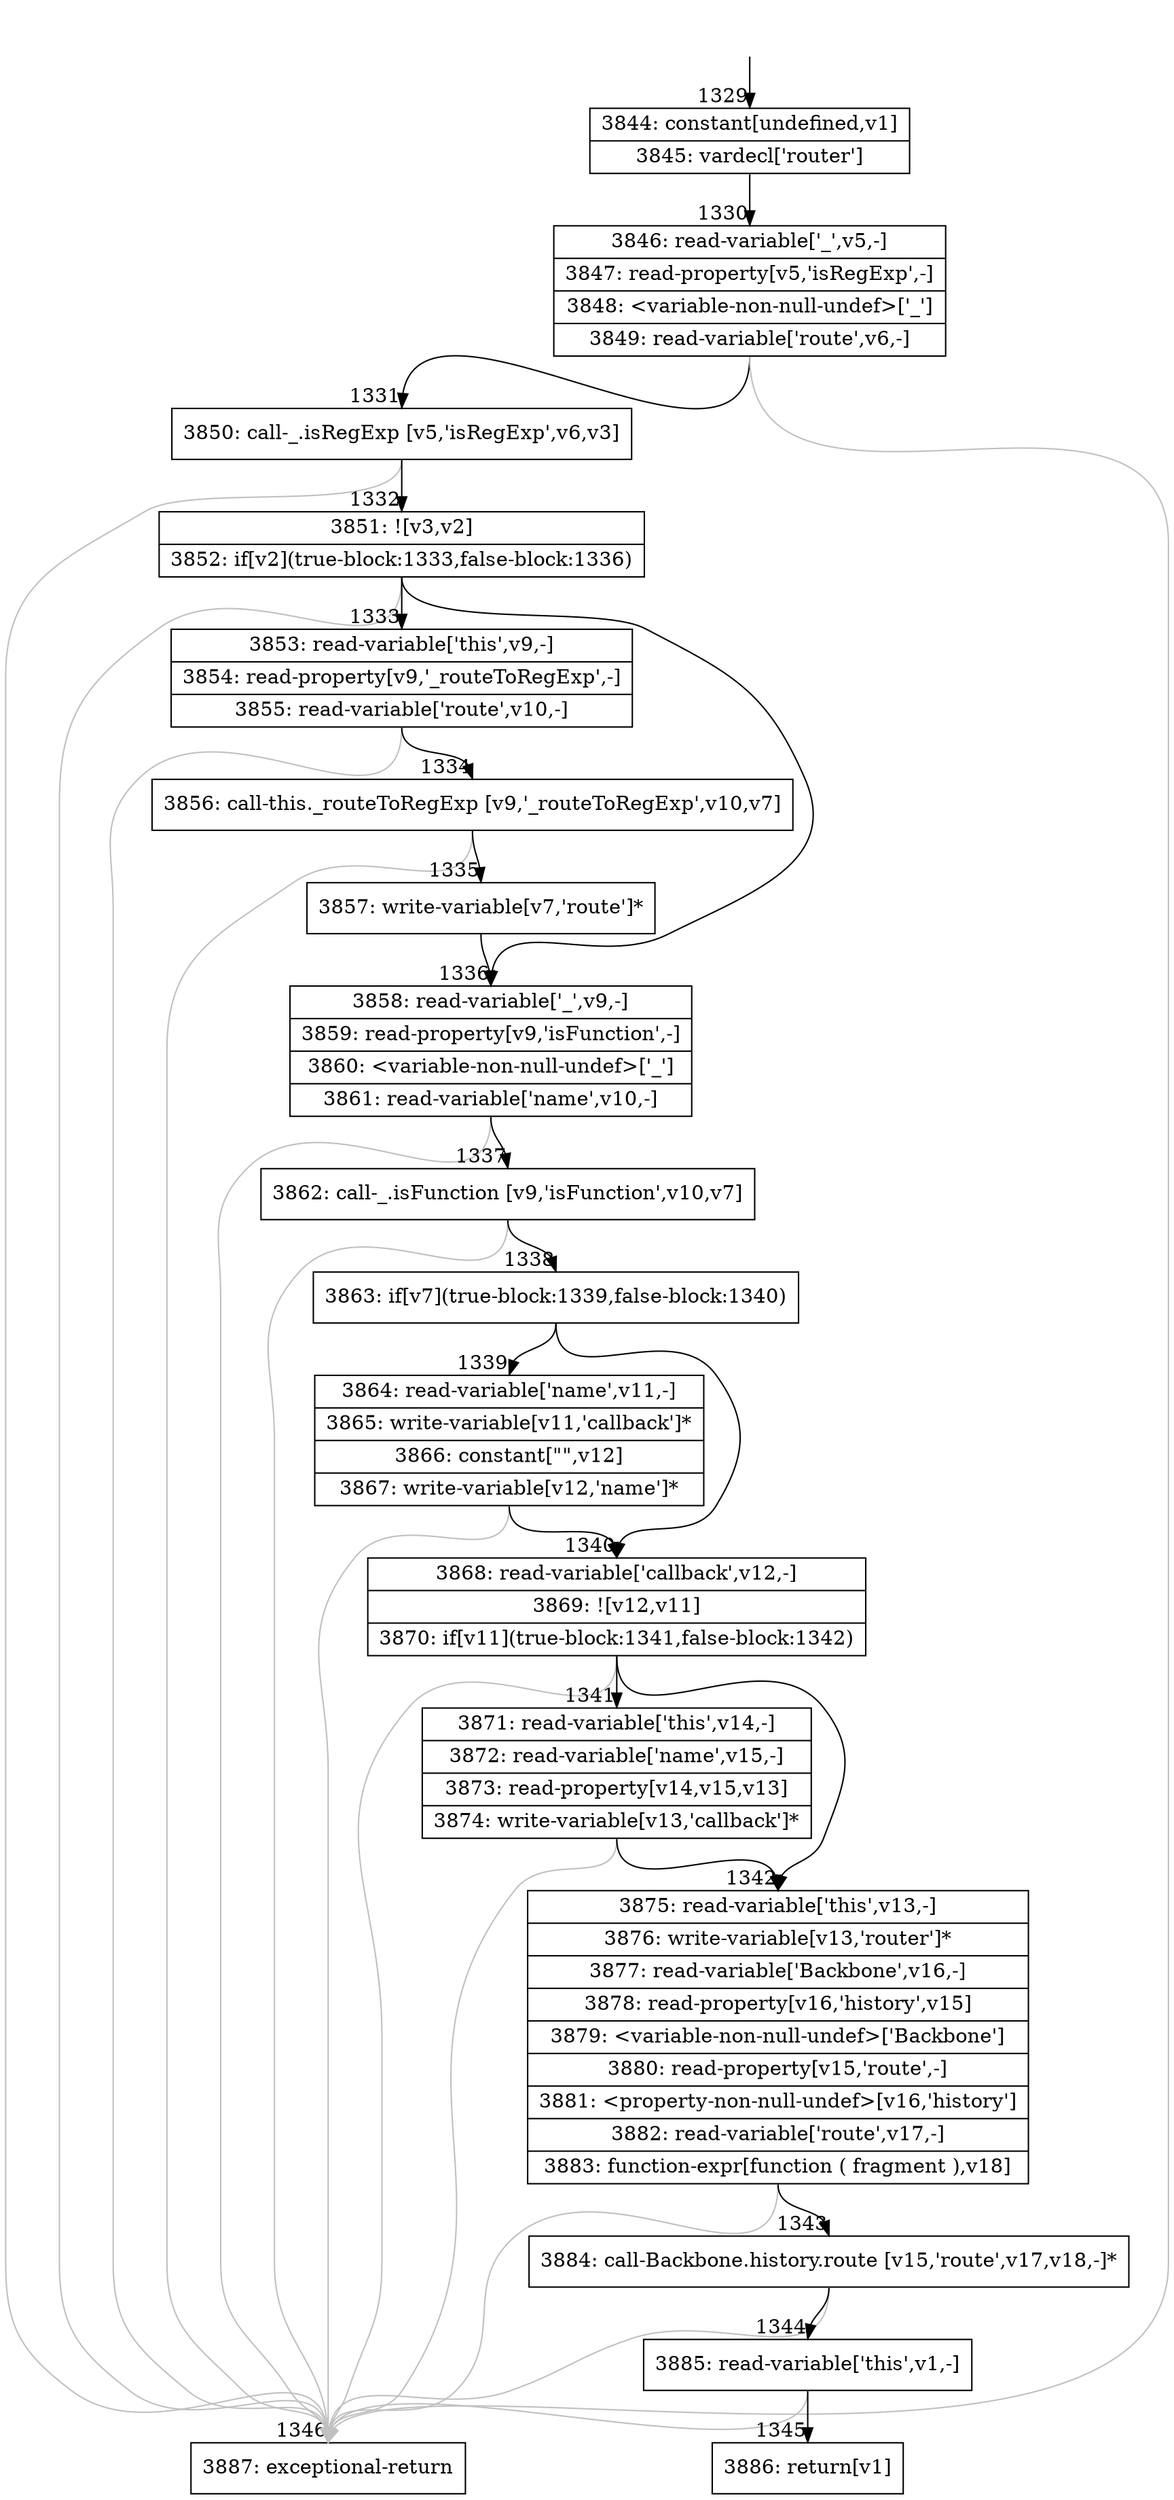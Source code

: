 digraph {
rankdir="TD"
BB_entry96[shape=none,label=""];
BB_entry96 -> BB1329 [tailport=s, headport=n, headlabel="    1329"]
BB1329 [shape=record label="{3844: constant[undefined,v1]|3845: vardecl['router']}" ] 
BB1329 -> BB1330 [tailport=s, headport=n, headlabel="      1330"]
BB1330 [shape=record label="{3846: read-variable['_',v5,-]|3847: read-property[v5,'isRegExp',-]|3848: \<variable-non-null-undef\>['_']|3849: read-variable['route',v6,-]}" ] 
BB1330 -> BB1331 [tailport=s, headport=n, headlabel="      1331"]
BB1330 -> BB1346 [tailport=s, headport=n, color=gray, headlabel="      1346"]
BB1331 [shape=record label="{3850: call-_.isRegExp [v5,'isRegExp',v6,v3]}" ] 
BB1331 -> BB1332 [tailport=s, headport=n, headlabel="      1332"]
BB1331 -> BB1346 [tailport=s, headport=n, color=gray]
BB1332 [shape=record label="{3851: ![v3,v2]|3852: if[v2](true-block:1333,false-block:1336)}" ] 
BB1332 -> BB1333 [tailport=s, headport=n, headlabel="      1333"]
BB1332 -> BB1336 [tailport=s, headport=n, headlabel="      1336"]
BB1332 -> BB1346 [tailport=s, headport=n, color=gray]
BB1333 [shape=record label="{3853: read-variable['this',v9,-]|3854: read-property[v9,'_routeToRegExp',-]|3855: read-variable['route',v10,-]}" ] 
BB1333 -> BB1334 [tailport=s, headport=n, headlabel="      1334"]
BB1333 -> BB1346 [tailport=s, headport=n, color=gray]
BB1334 [shape=record label="{3856: call-this._routeToRegExp [v9,'_routeToRegExp',v10,v7]}" ] 
BB1334 -> BB1335 [tailport=s, headport=n, headlabel="      1335"]
BB1334 -> BB1346 [tailport=s, headport=n, color=gray]
BB1335 [shape=record label="{3857: write-variable[v7,'route']*}" ] 
BB1335 -> BB1336 [tailport=s, headport=n]
BB1336 [shape=record label="{3858: read-variable['_',v9,-]|3859: read-property[v9,'isFunction',-]|3860: \<variable-non-null-undef\>['_']|3861: read-variable['name',v10,-]}" ] 
BB1336 -> BB1337 [tailport=s, headport=n, headlabel="      1337"]
BB1336 -> BB1346 [tailport=s, headport=n, color=gray]
BB1337 [shape=record label="{3862: call-_.isFunction [v9,'isFunction',v10,v7]}" ] 
BB1337 -> BB1338 [tailport=s, headport=n, headlabel="      1338"]
BB1337 -> BB1346 [tailport=s, headport=n, color=gray]
BB1338 [shape=record label="{3863: if[v7](true-block:1339,false-block:1340)}" ] 
BB1338 -> BB1339 [tailport=s, headport=n, headlabel="      1339"]
BB1338 -> BB1340 [tailport=s, headport=n, headlabel="      1340"]
BB1339 [shape=record label="{3864: read-variable['name',v11,-]|3865: write-variable[v11,'callback']*|3866: constant[\"\",v12]|3867: write-variable[v12,'name']*}" ] 
BB1339 -> BB1340 [tailport=s, headport=n]
BB1339 -> BB1346 [tailport=s, headport=n, color=gray]
BB1340 [shape=record label="{3868: read-variable['callback',v12,-]|3869: ![v12,v11]|3870: if[v11](true-block:1341,false-block:1342)}" ] 
BB1340 -> BB1341 [tailport=s, headport=n, headlabel="      1341"]
BB1340 -> BB1342 [tailport=s, headport=n, headlabel="      1342"]
BB1340 -> BB1346 [tailport=s, headport=n, color=gray]
BB1341 [shape=record label="{3871: read-variable['this',v14,-]|3872: read-variable['name',v15,-]|3873: read-property[v14,v15,v13]|3874: write-variable[v13,'callback']*}" ] 
BB1341 -> BB1342 [tailport=s, headport=n]
BB1341 -> BB1346 [tailport=s, headport=n, color=gray]
BB1342 [shape=record label="{3875: read-variable['this',v13,-]|3876: write-variable[v13,'router']*|3877: read-variable['Backbone',v16,-]|3878: read-property[v16,'history',v15]|3879: \<variable-non-null-undef\>['Backbone']|3880: read-property[v15,'route',-]|3881: \<property-non-null-undef\>[v16,'history']|3882: read-variable['route',v17,-]|3883: function-expr[function ( fragment ),v18]}" ] 
BB1342 -> BB1343 [tailport=s, headport=n, headlabel="      1343"]
BB1342 -> BB1346 [tailport=s, headport=n, color=gray]
BB1343 [shape=record label="{3884: call-Backbone.history.route [v15,'route',v17,v18,-]*}" ] 
BB1343 -> BB1344 [tailport=s, headport=n, headlabel="      1344"]
BB1343 -> BB1346 [tailport=s, headport=n, color=gray]
BB1344 [shape=record label="{3885: read-variable['this',v1,-]}" ] 
BB1344 -> BB1345 [tailport=s, headport=n, headlabel="      1345"]
BB1344 -> BB1346 [tailport=s, headport=n, color=gray]
BB1345 [shape=record label="{3886: return[v1]}" ] 
BB1346 [shape=record label="{3887: exceptional-return}" ] 
//#$~ 1257
}
